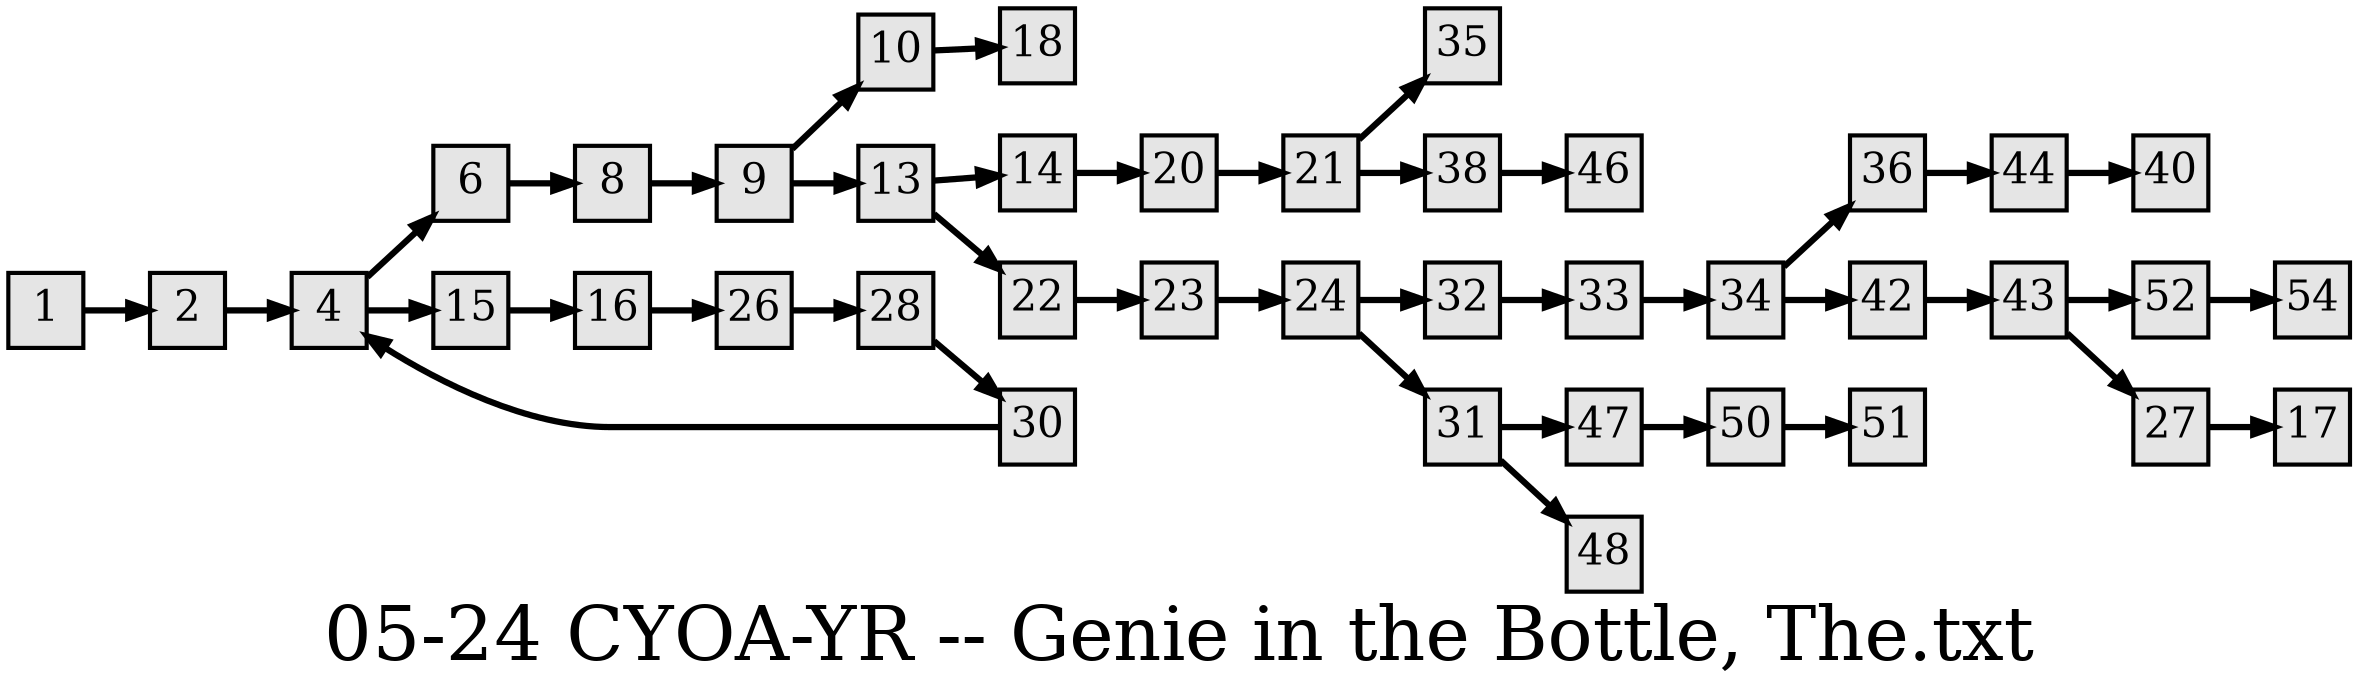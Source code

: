 digraph g{
  graph [ label="05-24 CYOA-YR -- Genie in the Bottle, The.txt" rankdir=LR, ordering=out, fontsize=36, nodesep="0.35", ranksep="0.45"];
  node  [shape=rect, penwidth=2, fontsize=20, style=filled, fillcolor=grey90, margin="0,0", labelfloat=true, regular=true, fixedsize=true];
  edge  [labelfloat=true, penwidth=3, fontsize=12];

  1 -> 2;
  2 -> 4;
  4 -> 6;
  4 -> 15;
  6 -> 8;
  8 -> 9;
  9 -> 10;
  9 -> 13;
  10 -> 18;
  13 -> 14;
  13 -> 22;
  14 -> 20;
  15 -> 16;
  16 -> 26;
  26 -> 28;
  20 -> 21;
  21 -> 35;
  21 -> 38;
  22 -> 23;
  23 -> 24;
  24 -> 32;
  24 -> 31;
  27 -> 17;
  28 -> 30;
  30 -> 4;
  31 -> 47;
  31 -> 48;
  32 -> 33;
  33 -> 34;
  34 -> 36;
  34 -> 42;
  36 -> 44;
  38 -> 46;
  42 -> 43;
  43 -> 52;
  43 -> 27;
  44 -> 40;
  47 -> 50;
  50 -> 51;
  52 -> 54;
}

